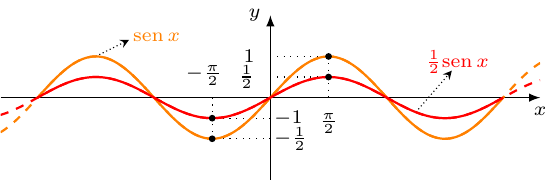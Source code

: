 \documentclass[crop]{standalone}
\usepackage[dvipsnames]{xcolor}
\usepackage{tikz}
\usepackage{pgfplots}
\pgfplotsset{compat=1.18}
\usetikzlibrary{shapes.geometric,positioning}
\begin{document}
  \begin{tikzpicture}[font=\scriptsize]
    \begin{axis}[%
      % trig format plots=rad,
      axis x line=center,axis y line=center,
      % axis on top,
      unit vector ratio={0.9 1},
      xlabel={$x$},ylabel={$y$},
      xlabel style={below},ylabel style={left},
      xmin=-2*pi-1,xmax=2*pi+1,
      xtick={pi/2},
      xticklabels={$\frac{\pi}{2}$},
      xtick style={draw=none},
      extra x ticks={-pi/2},
      extra x tick labels={$-\frac{\pi}{2}$},
      extra x tick style={xticklabel style={above,xshift=-0.3em,yshift=0.3em}},
      ymin=-2,ymax=2,
      ytick={0.5,1},
      ytick style={draw=none},
      yticklabels={$\frac{1}{2}$,$1$},
      extra y ticks={-1,-0.5},
      extra y tick style={yticklabel style={right}},
      extra y tick labels={$-\frac{1}{2}$,$-1$},
      restrict y to domain=-3:3,
      axis line style={-latex},
      declare function={
        a = 0.5;
        f(\x) = sin(deg(\x));
        g(\x) = a*f(\x);
      }
    ]%
      \def\x{pi/2};

      \draw[dotted] (\x,{max(f(\x),g(\x))}) -- (\x,0);
      \draw[dotted] (0,{f(\x)}) -- (\x,{f(\x)});
      \draw[dotted] (0,{g(\x)}) -- (\x,{g(\x)});

      \draw[dotted] (-\x,{min(f(-\x),g(-\x))}) -- (-\x,0);
      \draw[dotted] (0,{f(-\x)}) -- (-\x,{f(-\x)});
      \draw[dotted] (0,{g(-\x)}) -- (-\x,{g(-\x)});

      \draw[densely dotted,-stealth] (5*pi/4,{g(5*pi/4)}) -- +(1.3em,1.5em);
      \node[color=red,xshift=1.5em,yshift=1.8em] at (5*pi/4,{g(5*pi/4)})  {$\frac{1}{2}\mbox{sen}\,{x}$};

      \draw[densely dotted,-stealth] (-3*pi/2,{f(-3*pi/2)}) -- +(1.2em,0.6em);
      \node[color=orange,xshift=2.2em,yshift=0.7em] at (-3*pi/2,{f(-3*pi/2)})  {$\mbox{sen}\,{x}$};

      \addplot[mark=none,domain=-2*pi:2*pi,color=orange,thick,samples=1000]{f(x)};
      \addplot[mark=none,dashed,domain=-2*pi-1:2*pi+1,color=orange,thick,samples=1000]{f(x)};
      \addplot[mark=none,domain=-2*pi:2*pi,color=red,thick,samples=1000]{g(x)};
      \addplot[mark=none,dashed,domain=-2*pi-1:2*pi+1,color=red,thick,samples=1000]{g(x)};

      \draw[fill=black] (\x,{f(\x)}) circle (1pt);
      \draw[fill=black] (\x,{g(\x)}) circle (1pt);

      \draw[fill=black] (-\x,{f(-\x)}) circle (1pt);
      \draw[fill=black] (-\x,{g(-\x)}) circle (1pt);
    \end{axis}
  \end{tikzpicture}%
\end{document}